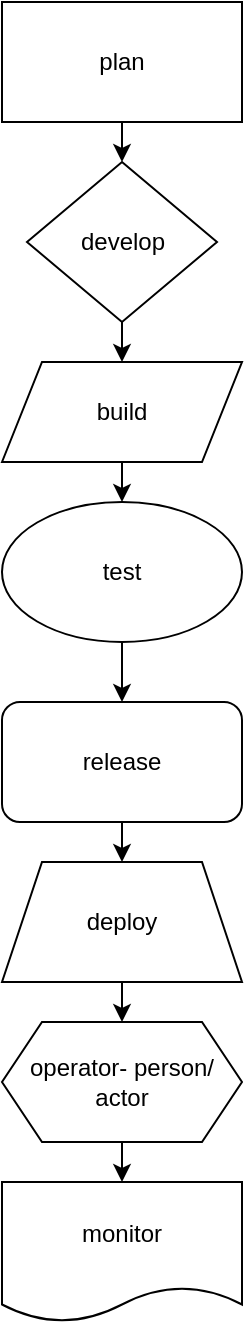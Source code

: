 <mxfile version="28.2.3">
  <diagram name="Page-1" id="OFY4NvPdPwXvo75uXq5w">
    <mxGraphModel dx="786" dy="451" grid="1" gridSize="10" guides="1" tooltips="1" connect="1" arrows="1" fold="1" page="1" pageScale="1" pageWidth="850" pageHeight="1100" math="0" shadow="0">
      <root>
        <mxCell id="0" />
        <mxCell id="1" parent="0" />
        <mxCell id="YMsll4qhUL9zw9n4fE6r-11" style="edgeStyle=orthogonalEdgeStyle;rounded=0;orthogonalLoop=1;jettySize=auto;html=1;exitX=0.5;exitY=1;exitDx=0;exitDy=0;entryX=0.5;entryY=0;entryDx=0;entryDy=0;" edge="1" parent="1" source="YMsll4qhUL9zw9n4fE6r-1" target="YMsll4qhUL9zw9n4fE6r-2">
          <mxGeometry relative="1" as="geometry" />
        </mxCell>
        <mxCell id="YMsll4qhUL9zw9n4fE6r-1" value="plan" style="rounded=0;whiteSpace=wrap;html=1;" vertex="1" parent="1">
          <mxGeometry x="330" y="10" width="120" height="60" as="geometry" />
        </mxCell>
        <mxCell id="YMsll4qhUL9zw9n4fE6r-12" style="edgeStyle=orthogonalEdgeStyle;rounded=0;orthogonalLoop=1;jettySize=auto;html=1;exitX=0.5;exitY=1;exitDx=0;exitDy=0;entryX=0.5;entryY=0;entryDx=0;entryDy=0;" edge="1" parent="1" source="YMsll4qhUL9zw9n4fE6r-2" target="YMsll4qhUL9zw9n4fE6r-3">
          <mxGeometry relative="1" as="geometry" />
        </mxCell>
        <mxCell id="YMsll4qhUL9zw9n4fE6r-2" value="develop" style="rhombus;whiteSpace=wrap;html=1;" vertex="1" parent="1">
          <mxGeometry x="342.5" y="90" width="95" height="80" as="geometry" />
        </mxCell>
        <mxCell id="YMsll4qhUL9zw9n4fE6r-13" style="edgeStyle=orthogonalEdgeStyle;rounded=0;orthogonalLoop=1;jettySize=auto;html=1;exitX=0.5;exitY=1;exitDx=0;exitDy=0;entryX=0.5;entryY=0;entryDx=0;entryDy=0;" edge="1" parent="1" source="YMsll4qhUL9zw9n4fE6r-3" target="YMsll4qhUL9zw9n4fE6r-10">
          <mxGeometry relative="1" as="geometry" />
        </mxCell>
        <mxCell id="YMsll4qhUL9zw9n4fE6r-3" value="build" style="shape=parallelogram;perimeter=parallelogramPerimeter;whiteSpace=wrap;html=1;fixedSize=1;" vertex="1" parent="1">
          <mxGeometry x="330" y="190" width="120" height="50" as="geometry" />
        </mxCell>
        <mxCell id="YMsll4qhUL9zw9n4fE6r-15" style="edgeStyle=orthogonalEdgeStyle;rounded=0;orthogonalLoop=1;jettySize=auto;html=1;exitX=0.5;exitY=1;exitDx=0;exitDy=0;entryX=0.5;entryY=0;entryDx=0;entryDy=0;" edge="1" parent="1" source="YMsll4qhUL9zw9n4fE6r-6" target="YMsll4qhUL9zw9n4fE6r-7">
          <mxGeometry relative="1" as="geometry" />
        </mxCell>
        <mxCell id="YMsll4qhUL9zw9n4fE6r-6" value="release" style="rounded=1;whiteSpace=wrap;html=1;" vertex="1" parent="1">
          <mxGeometry x="330" y="360" width="120" height="60" as="geometry" />
        </mxCell>
        <mxCell id="YMsll4qhUL9zw9n4fE6r-16" style="edgeStyle=orthogonalEdgeStyle;rounded=0;orthogonalLoop=1;jettySize=auto;html=1;exitX=0.5;exitY=1;exitDx=0;exitDy=0;entryX=0.5;entryY=0;entryDx=0;entryDy=0;" edge="1" parent="1" source="YMsll4qhUL9zw9n4fE6r-7" target="YMsll4qhUL9zw9n4fE6r-8">
          <mxGeometry relative="1" as="geometry" />
        </mxCell>
        <mxCell id="YMsll4qhUL9zw9n4fE6r-7" value="deploy" style="shape=trapezoid;perimeter=trapezoidPerimeter;whiteSpace=wrap;html=1;fixedSize=1;" vertex="1" parent="1">
          <mxGeometry x="330" y="440" width="120" height="60" as="geometry" />
        </mxCell>
        <mxCell id="YMsll4qhUL9zw9n4fE6r-17" style="edgeStyle=orthogonalEdgeStyle;rounded=0;orthogonalLoop=1;jettySize=auto;html=1;exitX=0.5;exitY=1;exitDx=0;exitDy=0;entryX=0.5;entryY=0;entryDx=0;entryDy=0;" edge="1" parent="1" source="YMsll4qhUL9zw9n4fE6r-8" target="YMsll4qhUL9zw9n4fE6r-9">
          <mxGeometry relative="1" as="geometry" />
        </mxCell>
        <mxCell id="YMsll4qhUL9zw9n4fE6r-8" value="operator- person/&lt;div&gt;actor&lt;/div&gt;" style="shape=hexagon;perimeter=hexagonPerimeter2;whiteSpace=wrap;html=1;fixedSize=1;" vertex="1" parent="1">
          <mxGeometry x="330" y="520" width="120" height="60" as="geometry" />
        </mxCell>
        <mxCell id="YMsll4qhUL9zw9n4fE6r-9" value="monitor" style="shape=document;whiteSpace=wrap;html=1;boundedLbl=1;size=0.25;" vertex="1" parent="1">
          <mxGeometry x="330" y="600" width="120" height="70" as="geometry" />
        </mxCell>
        <mxCell id="YMsll4qhUL9zw9n4fE6r-14" style="edgeStyle=orthogonalEdgeStyle;rounded=0;orthogonalLoop=1;jettySize=auto;html=1;exitX=0.5;exitY=1;exitDx=0;exitDy=0;entryX=0.5;entryY=0;entryDx=0;entryDy=0;" edge="1" parent="1" source="YMsll4qhUL9zw9n4fE6r-10" target="YMsll4qhUL9zw9n4fE6r-6">
          <mxGeometry relative="1" as="geometry" />
        </mxCell>
        <mxCell id="YMsll4qhUL9zw9n4fE6r-10" value="test" style="ellipse;whiteSpace=wrap;html=1;" vertex="1" parent="1">
          <mxGeometry x="330" y="260" width="120" height="70" as="geometry" />
        </mxCell>
      </root>
    </mxGraphModel>
  </diagram>
</mxfile>
